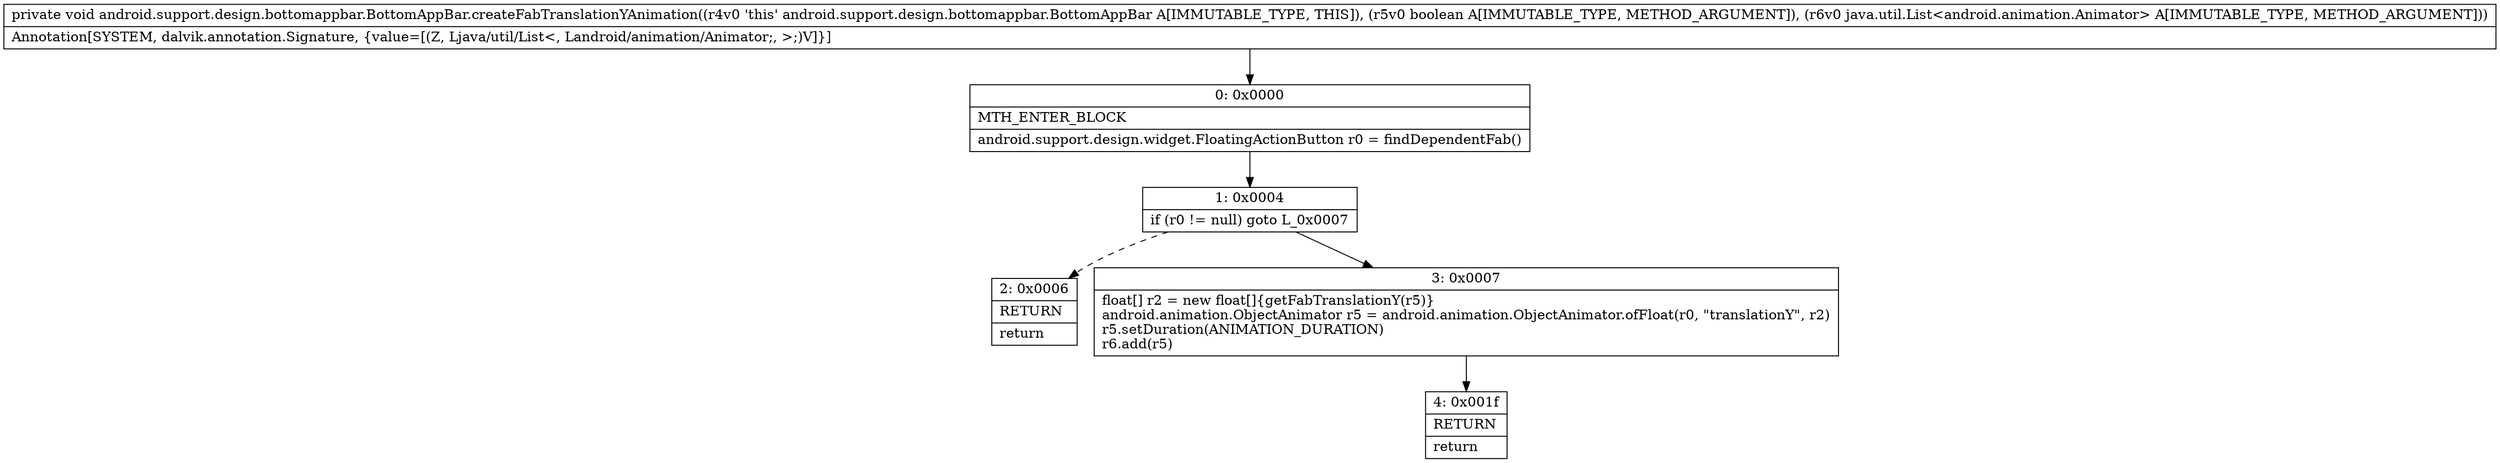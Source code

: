 digraph "CFG forandroid.support.design.bottomappbar.BottomAppBar.createFabTranslationYAnimation(ZLjava\/util\/List;)V" {
Node_0 [shape=record,label="{0\:\ 0x0000|MTH_ENTER_BLOCK\l|android.support.design.widget.FloatingActionButton r0 = findDependentFab()\l}"];
Node_1 [shape=record,label="{1\:\ 0x0004|if (r0 != null) goto L_0x0007\l}"];
Node_2 [shape=record,label="{2\:\ 0x0006|RETURN\l|return\l}"];
Node_3 [shape=record,label="{3\:\ 0x0007|float[] r2 = new float[]\{getFabTranslationY(r5)\}\landroid.animation.ObjectAnimator r5 = android.animation.ObjectAnimator.ofFloat(r0, \"translationY\", r2)\lr5.setDuration(ANIMATION_DURATION)\lr6.add(r5)\l}"];
Node_4 [shape=record,label="{4\:\ 0x001f|RETURN\l|return\l}"];
MethodNode[shape=record,label="{private void android.support.design.bottomappbar.BottomAppBar.createFabTranslationYAnimation((r4v0 'this' android.support.design.bottomappbar.BottomAppBar A[IMMUTABLE_TYPE, THIS]), (r5v0 boolean A[IMMUTABLE_TYPE, METHOD_ARGUMENT]), (r6v0 java.util.List\<android.animation.Animator\> A[IMMUTABLE_TYPE, METHOD_ARGUMENT]))  | Annotation[SYSTEM, dalvik.annotation.Signature, \{value=[(Z, Ljava\/util\/List\<, Landroid\/animation\/Animator;, \>;)V]\}]\l}"];
MethodNode -> Node_0;
Node_0 -> Node_1;
Node_1 -> Node_2[style=dashed];
Node_1 -> Node_3;
Node_3 -> Node_4;
}

